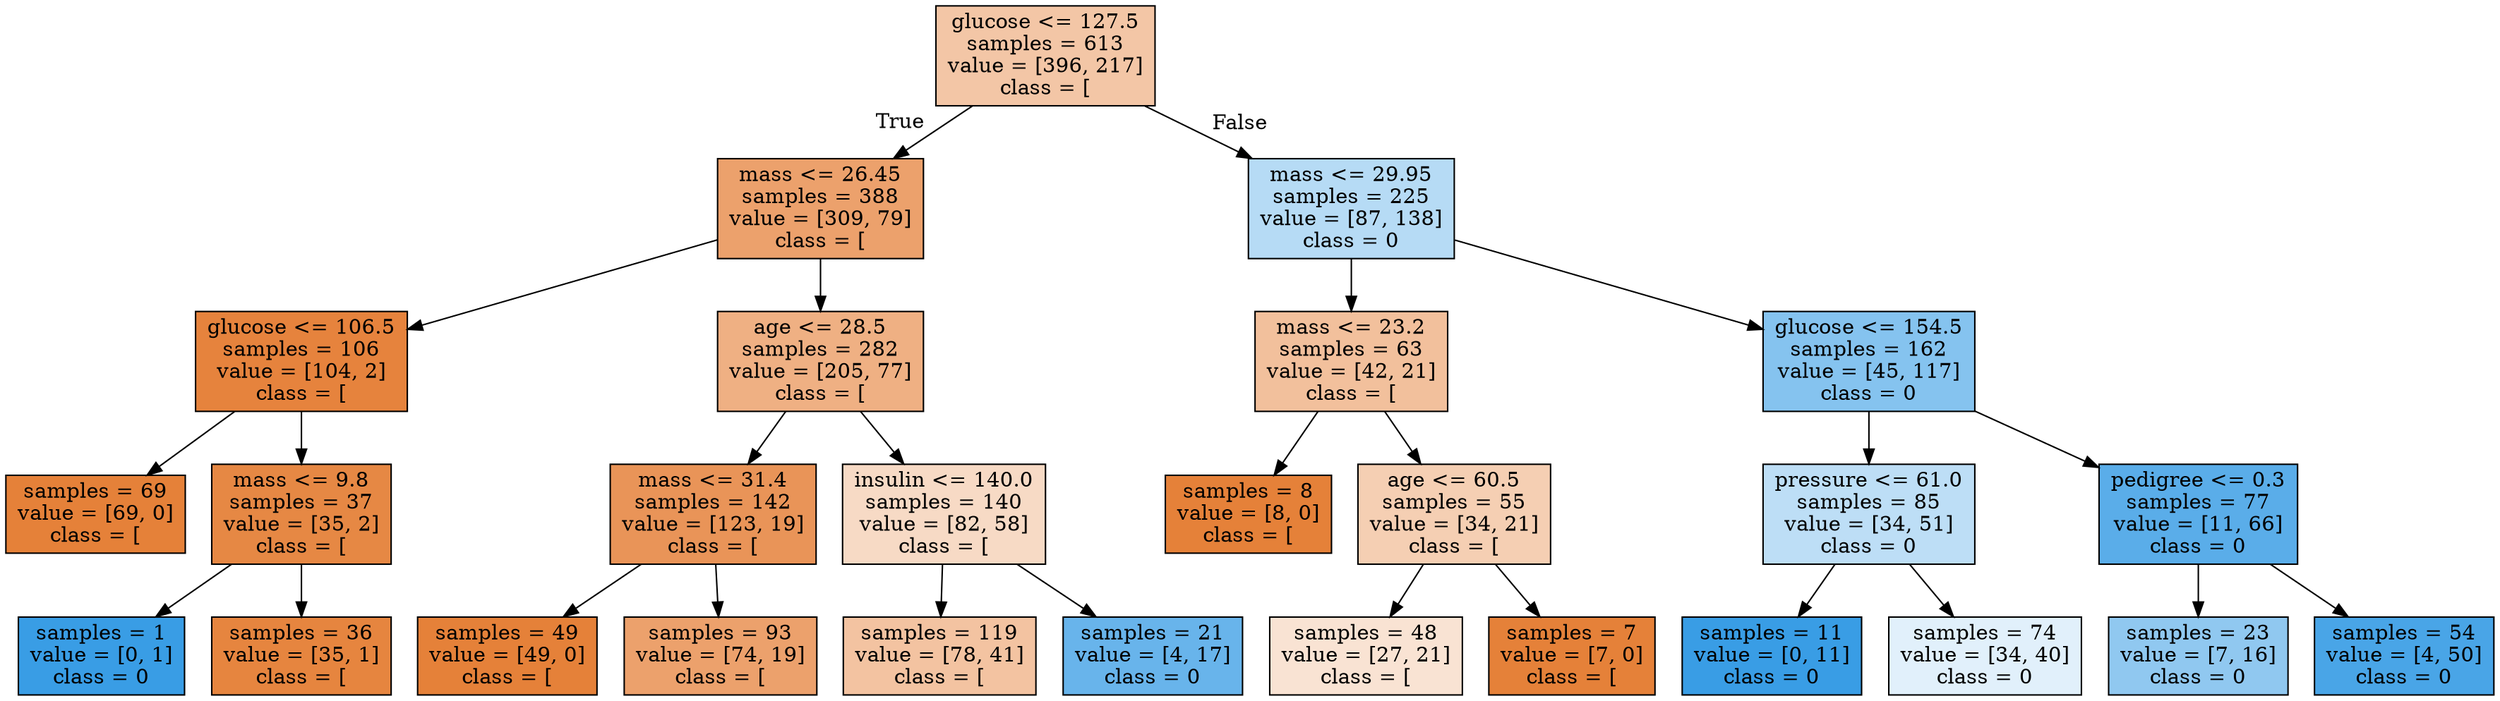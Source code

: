 digraph Tree {
node [shape=box, style="filled", color="black"] ;
0 [label="glucose <= 127.5\nsamples = 613\nvalue = [396, 217]\nclass = [", fillcolor="#f3c6a6"] ;
1 [label="mass <= 26.45\nsamples = 388\nvalue = [309, 79]\nclass = [", fillcolor="#eca16c"] ;
0 -> 1 [labeldistance=2.5, labelangle=45, headlabel="True"] ;
2 [label="glucose <= 106.5\nsamples = 106\nvalue = [104, 2]\nclass = [", fillcolor="#e6833d"] ;
1 -> 2 ;
3 [label="samples = 69\nvalue = [69, 0]\nclass = [", fillcolor="#e58139"] ;
2 -> 3 ;
4 [label="mass <= 9.8\nsamples = 37\nvalue = [35, 2]\nclass = [", fillcolor="#e68844"] ;
2 -> 4 ;
5 [label="samples = 1\nvalue = [0, 1]\nclass = 0", fillcolor="#399de5"] ;
4 -> 5 ;
6 [label="samples = 36\nvalue = [35, 1]\nclass = [", fillcolor="#e6853f"] ;
4 -> 6 ;
7 [label="age <= 28.5\nsamples = 282\nvalue = [205, 77]\nclass = [", fillcolor="#efb083"] ;
1 -> 7 ;
8 [label="mass <= 31.4\nsamples = 142\nvalue = [123, 19]\nclass = [", fillcolor="#e99458"] ;
7 -> 8 ;
9 [label="samples = 49\nvalue = [49, 0]\nclass = [", fillcolor="#e58139"] ;
8 -> 9 ;
10 [label="samples = 93\nvalue = [74, 19]\nclass = [", fillcolor="#eca16c"] ;
8 -> 10 ;
11 [label="insulin <= 140.0\nsamples = 140\nvalue = [82, 58]\nclass = [", fillcolor="#f7dac5"] ;
7 -> 11 ;
12 [label="samples = 119\nvalue = [78, 41]\nclass = [", fillcolor="#f3c3a1"] ;
11 -> 12 ;
13 [label="samples = 21\nvalue = [4, 17]\nclass = 0", fillcolor="#68b4eb"] ;
11 -> 13 ;
14 [label="mass <= 29.95\nsamples = 225\nvalue = [87, 138]\nclass = 0", fillcolor="#b6dbf5"] ;
0 -> 14 [labeldistance=2.5, labelangle=-45, headlabel="False"] ;
15 [label="mass <= 23.2\nsamples = 63\nvalue = [42, 21]\nclass = [", fillcolor="#f2c09c"] ;
14 -> 15 ;
16 [label="samples = 8\nvalue = [8, 0]\nclass = [", fillcolor="#e58139"] ;
15 -> 16 ;
17 [label="age <= 60.5\nsamples = 55\nvalue = [34, 21]\nclass = [", fillcolor="#f5cfb3"] ;
15 -> 17 ;
18 [label="samples = 48\nvalue = [27, 21]\nclass = [", fillcolor="#f9e3d3"] ;
17 -> 18 ;
19 [label="samples = 7\nvalue = [7, 0]\nclass = [", fillcolor="#e58139"] ;
17 -> 19 ;
20 [label="glucose <= 154.5\nsamples = 162\nvalue = [45, 117]\nclass = 0", fillcolor="#85c3ef"] ;
14 -> 20 ;
21 [label="pressure <= 61.0\nsamples = 85\nvalue = [34, 51]\nclass = 0", fillcolor="#bddef6"] ;
20 -> 21 ;
22 [label="samples = 11\nvalue = [0, 11]\nclass = 0", fillcolor="#399de5"] ;
21 -> 22 ;
23 [label="samples = 74\nvalue = [34, 40]\nclass = 0", fillcolor="#e1f0fb"] ;
21 -> 23 ;
24 [label="pedigree <= 0.3\nsamples = 77\nvalue = [11, 66]\nclass = 0", fillcolor="#5aade9"] ;
20 -> 24 ;
25 [label="samples = 23\nvalue = [7, 16]\nclass = 0", fillcolor="#90c8f0"] ;
24 -> 25 ;
26 [label="samples = 54\nvalue = [4, 50]\nclass = 0", fillcolor="#49a5e7"] ;
24 -> 26 ;
}